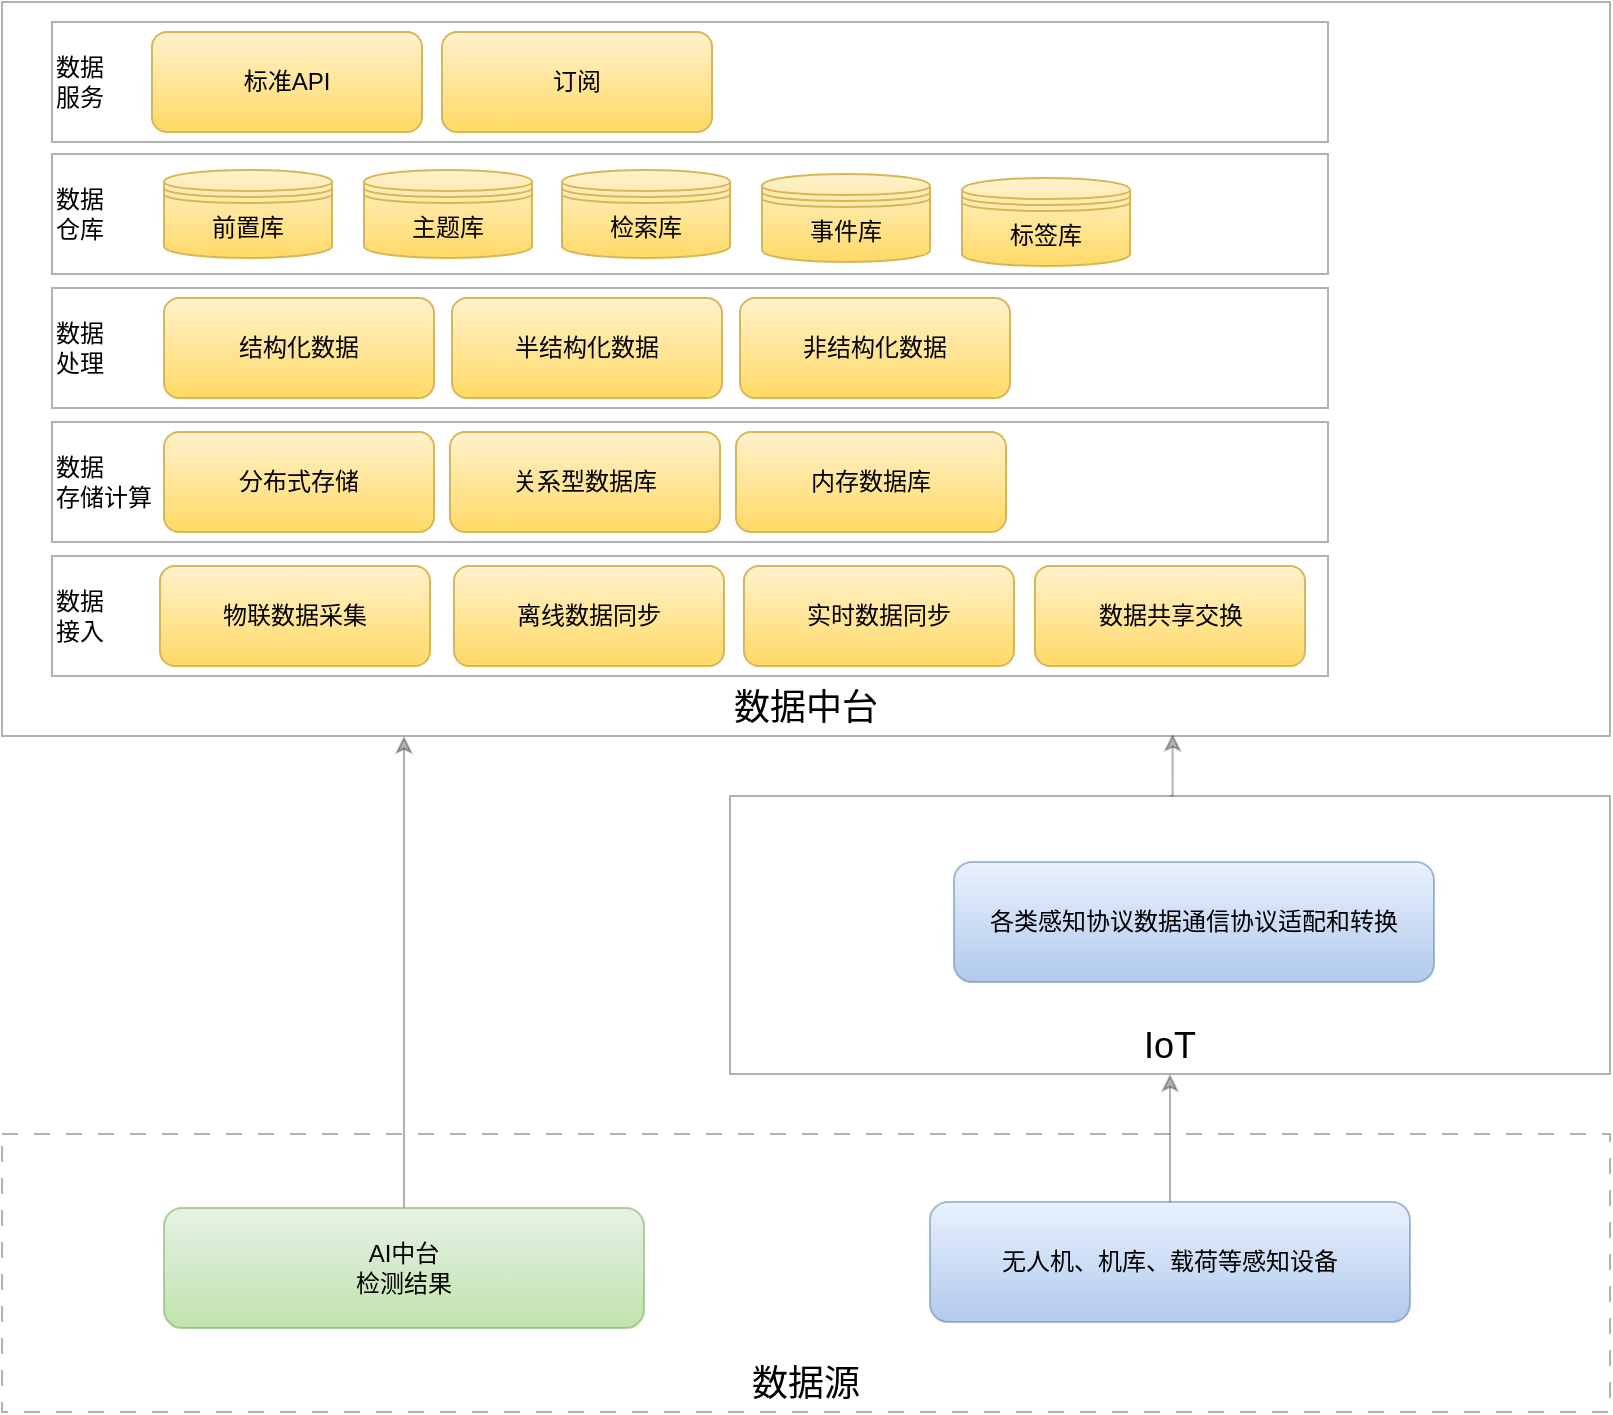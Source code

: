 <mxfile version="21.5.0" type="github">
  <diagram name="第 1 页" id="DyGkie6XZRxILUX4rRDa">
    <mxGraphModel dx="1834" dy="1188" grid="0" gridSize="10" guides="1" tooltips="1" connect="1" arrows="1" fold="1" page="0" pageScale="1" pageWidth="827" pageHeight="1169" math="0" shadow="0">
      <root>
        <mxCell id="0" />
        <mxCell id="1" parent="0" />
        <mxCell id="6SExhagwjq6Gu3xCyHyG-2" value="数据源" style="rounded=0;whiteSpace=wrap;html=1;opacity=30;verticalAlign=bottom;fontSize=18;dashed=1;dashPattern=8 8;" vertex="1" parent="1">
          <mxGeometry x="-16" y="547" width="804" height="139" as="geometry" />
        </mxCell>
        <mxCell id="6SExhagwjq6Gu3xCyHyG-9" style="edgeStyle=elbowEdgeStyle;rounded=0;orthogonalLoop=1;jettySize=auto;html=1;exitX=0.5;exitY=0;exitDx=0;exitDy=0;opacity=30;entryX=0.25;entryY=1;entryDx=0;entryDy=0;" edge="1" parent="1" source="6SExhagwjq6Gu3xCyHyG-3" target="6SExhagwjq6Gu3xCyHyG-6">
          <mxGeometry relative="1" as="geometry">
            <mxPoint x="184.796" y="278.02" as="targetPoint" />
          </mxGeometry>
        </mxCell>
        <mxCell id="6SExhagwjq6Gu3xCyHyG-3" value="AI中台&lt;br&gt;检测结果" style="rounded=1;whiteSpace=wrap;html=1;opacity=60;fillColor=#d5e8d4;gradientColor=#97d077;strokeColor=#82b366;" vertex="1" parent="1">
          <mxGeometry x="65" y="584" width="240" height="60" as="geometry" />
        </mxCell>
        <mxCell id="6SExhagwjq6Gu3xCyHyG-4" value="无人机、机库、载荷等感知设备" style="rounded=1;whiteSpace=wrap;html=1;opacity=60;fillColor=#dae8fc;gradientColor=#7ea6e0;strokeColor=#6c8ebf;" vertex="1" parent="1">
          <mxGeometry x="448" y="581" width="240" height="60" as="geometry" />
        </mxCell>
        <mxCell id="6SExhagwjq6Gu3xCyHyG-10" style="edgeStyle=orthogonalEdgeStyle;rounded=0;orthogonalLoop=1;jettySize=auto;html=1;exitX=0.5;exitY=0;exitDx=0;exitDy=0;opacity=30;entryX=0.728;entryY=0.997;entryDx=0;entryDy=0;entryPerimeter=0;" edge="1" parent="1" source="6SExhagwjq6Gu3xCyHyG-5" target="6SExhagwjq6Gu3xCyHyG-6">
          <mxGeometry relative="1" as="geometry">
            <mxPoint x="568" y="351" as="targetPoint" />
          </mxGeometry>
        </mxCell>
        <mxCell id="6SExhagwjq6Gu3xCyHyG-5" value="IoT" style="rounded=0;whiteSpace=wrap;html=1;opacity=30;verticalAlign=bottom;fontSize=18;" vertex="1" parent="1">
          <mxGeometry x="348" y="378" width="440" height="139" as="geometry" />
        </mxCell>
        <mxCell id="6SExhagwjq6Gu3xCyHyG-6" value="数据中台" style="rounded=0;whiteSpace=wrap;html=1;opacity=30;verticalAlign=bottom;fontSize=18;" vertex="1" parent="1">
          <mxGeometry x="-16" y="-19" width="804" height="367" as="geometry" />
        </mxCell>
        <mxCell id="6SExhagwjq6Gu3xCyHyG-7" value="各类感知协议数据通信协议适配和转换" style="rounded=1;whiteSpace=wrap;html=1;opacity=60;fillColor=#dae8fc;gradientColor=#7ea6e0;strokeColor=#6c8ebf;" vertex="1" parent="1">
          <mxGeometry x="460" y="411" width="240" height="60" as="geometry" />
        </mxCell>
        <mxCell id="6SExhagwjq6Gu3xCyHyG-8" value="" style="endArrow=classic;html=1;rounded=0;exitX=0.5;exitY=0;exitDx=0;exitDy=0;entryX=0.5;entryY=1;entryDx=0;entryDy=0;opacity=30;" edge="1" parent="1" source="6SExhagwjq6Gu3xCyHyG-4" target="6SExhagwjq6Gu3xCyHyG-5">
          <mxGeometry width="50" height="50" relative="1" as="geometry">
            <mxPoint x="553" y="569" as="sourcePoint" />
            <mxPoint x="603" y="519" as="targetPoint" />
          </mxGeometry>
        </mxCell>
        <mxCell id="6SExhagwjq6Gu3xCyHyG-15" value="数据&lt;br&gt;接入" style="rounded=0;whiteSpace=wrap;html=1;opacity=30;align=left;" vertex="1" parent="1">
          <mxGeometry x="9" y="258" width="638" height="60" as="geometry" />
        </mxCell>
        <mxCell id="6SExhagwjq6Gu3xCyHyG-16" value="物联数据采集" style="rounded=1;whiteSpace=wrap;html=1;strokeColor=#d6b656;fillColor=#fff2cc;gradientColor=#ffd966;" vertex="1" parent="1">
          <mxGeometry x="63" y="263" width="135" height="50" as="geometry" />
        </mxCell>
        <mxCell id="6SExhagwjq6Gu3xCyHyG-17" value="离线数据同步" style="rounded=1;whiteSpace=wrap;html=1;strokeColor=#d6b656;fillColor=#fff2cc;gradientColor=#ffd966;" vertex="1" parent="1">
          <mxGeometry x="210" y="263" width="135" height="50" as="geometry" />
        </mxCell>
        <mxCell id="6SExhagwjq6Gu3xCyHyG-18" value="实时数据同步" style="rounded=1;whiteSpace=wrap;html=1;strokeColor=#d6b656;fontColor=default;fillColor=#fff2cc;gradientColor=#ffd966;" vertex="1" parent="1">
          <mxGeometry x="355" y="263" width="135" height="50" as="geometry" />
        </mxCell>
        <mxCell id="6SExhagwjq6Gu3xCyHyG-19" value="数据共享交换" style="rounded=1;whiteSpace=wrap;html=1;strokeColor=#d6b656;fontColor=default;fillColor=#fff2cc;gradientColor=#ffd966;" vertex="1" parent="1">
          <mxGeometry x="500.5" y="263" width="135" height="50" as="geometry" />
        </mxCell>
        <mxCell id="6SExhagwjq6Gu3xCyHyG-20" value="数据&lt;br&gt;存储计算" style="rounded=0;whiteSpace=wrap;html=1;opacity=30;align=left;" vertex="1" parent="1">
          <mxGeometry x="9" y="191" width="638" height="60" as="geometry" />
        </mxCell>
        <mxCell id="6SExhagwjq6Gu3xCyHyG-22" value="分布式存储" style="rounded=1;whiteSpace=wrap;html=1;strokeColor=#d6b656;fontColor=default;fillColor=#fff2cc;gradientColor=#ffd966;" vertex="1" parent="1">
          <mxGeometry x="65" y="196" width="135" height="50" as="geometry" />
        </mxCell>
        <mxCell id="6SExhagwjq6Gu3xCyHyG-23" value="关系型数据库" style="rounded=1;whiteSpace=wrap;html=1;strokeColor=#d6b656;fontColor=default;fillColor=#fff2cc;gradientColor=#ffd966;" vertex="1" parent="1">
          <mxGeometry x="208" y="196" width="135" height="50" as="geometry" />
        </mxCell>
        <mxCell id="6SExhagwjq6Gu3xCyHyG-24" value="内存数据库" style="rounded=1;whiteSpace=wrap;html=1;strokeColor=#d6b656;fontColor=default;fillColor=#fff2cc;gradientColor=#ffd966;" vertex="1" parent="1">
          <mxGeometry x="351" y="196" width="135" height="50" as="geometry" />
        </mxCell>
        <mxCell id="6SExhagwjq6Gu3xCyHyG-25" value="数据&lt;br&gt;处理" style="rounded=0;whiteSpace=wrap;html=1;opacity=30;align=left;" vertex="1" parent="1">
          <mxGeometry x="9" y="124" width="638" height="60" as="geometry" />
        </mxCell>
        <mxCell id="6SExhagwjq6Gu3xCyHyG-26" value="结构化数据" style="rounded=1;whiteSpace=wrap;html=1;strokeColor=#d6b656;fontColor=default;fillColor=#fff2cc;gradientColor=#ffd966;" vertex="1" parent="1">
          <mxGeometry x="65" y="129" width="135" height="50" as="geometry" />
        </mxCell>
        <mxCell id="6SExhagwjq6Gu3xCyHyG-27" value="半结构化数据" style="rounded=1;whiteSpace=wrap;html=1;strokeColor=#d6b656;fontColor=default;fillColor=#fff2cc;gradientColor=#ffd966;" vertex="1" parent="1">
          <mxGeometry x="209" y="129" width="135" height="50" as="geometry" />
        </mxCell>
        <mxCell id="6SExhagwjq6Gu3xCyHyG-28" value="非结构化数据" style="rounded=1;whiteSpace=wrap;html=1;strokeColor=#d6b656;fontColor=default;fillColor=#fff2cc;gradientColor=#ffd966;" vertex="1" parent="1">
          <mxGeometry x="353" y="129" width="135" height="50" as="geometry" />
        </mxCell>
        <mxCell id="6SExhagwjq6Gu3xCyHyG-29" value="数据&lt;br&gt;仓库" style="rounded=0;whiteSpace=wrap;html=1;opacity=30;align=left;" vertex="1" parent="1">
          <mxGeometry x="9" y="57" width="638" height="60" as="geometry" />
        </mxCell>
        <mxCell id="6SExhagwjq6Gu3xCyHyG-30" value="前置库" style="shape=datastore;whiteSpace=wrap;html=1;rounded=1;strokeColor=#d6b656;fontColor=default;fillColor=#fff2cc;gradientColor=#ffd966;" vertex="1" parent="1">
          <mxGeometry x="65" y="65" width="84" height="44" as="geometry" />
        </mxCell>
        <mxCell id="6SExhagwjq6Gu3xCyHyG-31" value="主题库" style="shape=datastore;whiteSpace=wrap;html=1;rounded=1;strokeColor=#d6b656;fontColor=default;fillColor=#fff2cc;gradientColor=#ffd966;" vertex="1" parent="1">
          <mxGeometry x="165" y="65" width="84" height="44" as="geometry" />
        </mxCell>
        <mxCell id="6SExhagwjq6Gu3xCyHyG-32" value="检索库" style="shape=datastore;whiteSpace=wrap;html=1;rounded=1;strokeColor=#d6b656;fontColor=default;fillColor=#fff2cc;gradientColor=#ffd966;" vertex="1" parent="1">
          <mxGeometry x="264" y="65" width="84" height="44" as="geometry" />
        </mxCell>
        <mxCell id="6SExhagwjq6Gu3xCyHyG-33" value="事件库" style="shape=datastore;whiteSpace=wrap;html=1;rounded=1;strokeColor=#d6b656;fontColor=default;fillColor=#fff2cc;gradientColor=#ffd966;" vertex="1" parent="1">
          <mxGeometry x="364" y="67" width="84" height="44" as="geometry" />
        </mxCell>
        <mxCell id="6SExhagwjq6Gu3xCyHyG-34" value="数据&lt;br&gt;服务" style="rounded=0;whiteSpace=wrap;html=1;opacity=30;align=left;" vertex="1" parent="1">
          <mxGeometry x="9" y="-9" width="638" height="60" as="geometry" />
        </mxCell>
        <mxCell id="6SExhagwjq6Gu3xCyHyG-35" value="标准API" style="rounded=1;whiteSpace=wrap;html=1;strokeColor=#d6b656;fontColor=default;fillColor=#fff2cc;gradientColor=#ffd966;" vertex="1" parent="1">
          <mxGeometry x="59" y="-4" width="135" height="50" as="geometry" />
        </mxCell>
        <mxCell id="6SExhagwjq6Gu3xCyHyG-36" value="订阅" style="rounded=1;whiteSpace=wrap;html=1;strokeColor=#d6b656;fontColor=default;fillColor=#fff2cc;gradientColor=#ffd966;" vertex="1" parent="1">
          <mxGeometry x="204" y="-4" width="135" height="50" as="geometry" />
        </mxCell>
        <mxCell id="6SExhagwjq6Gu3xCyHyG-37" value="标签库" style="shape=datastore;whiteSpace=wrap;html=1;rounded=1;strokeColor=#d6b656;fontColor=default;fillColor=#fff2cc;gradientColor=#ffd966;" vertex="1" parent="1">
          <mxGeometry x="464" y="69" width="84" height="44" as="geometry" />
        </mxCell>
      </root>
    </mxGraphModel>
  </diagram>
</mxfile>
